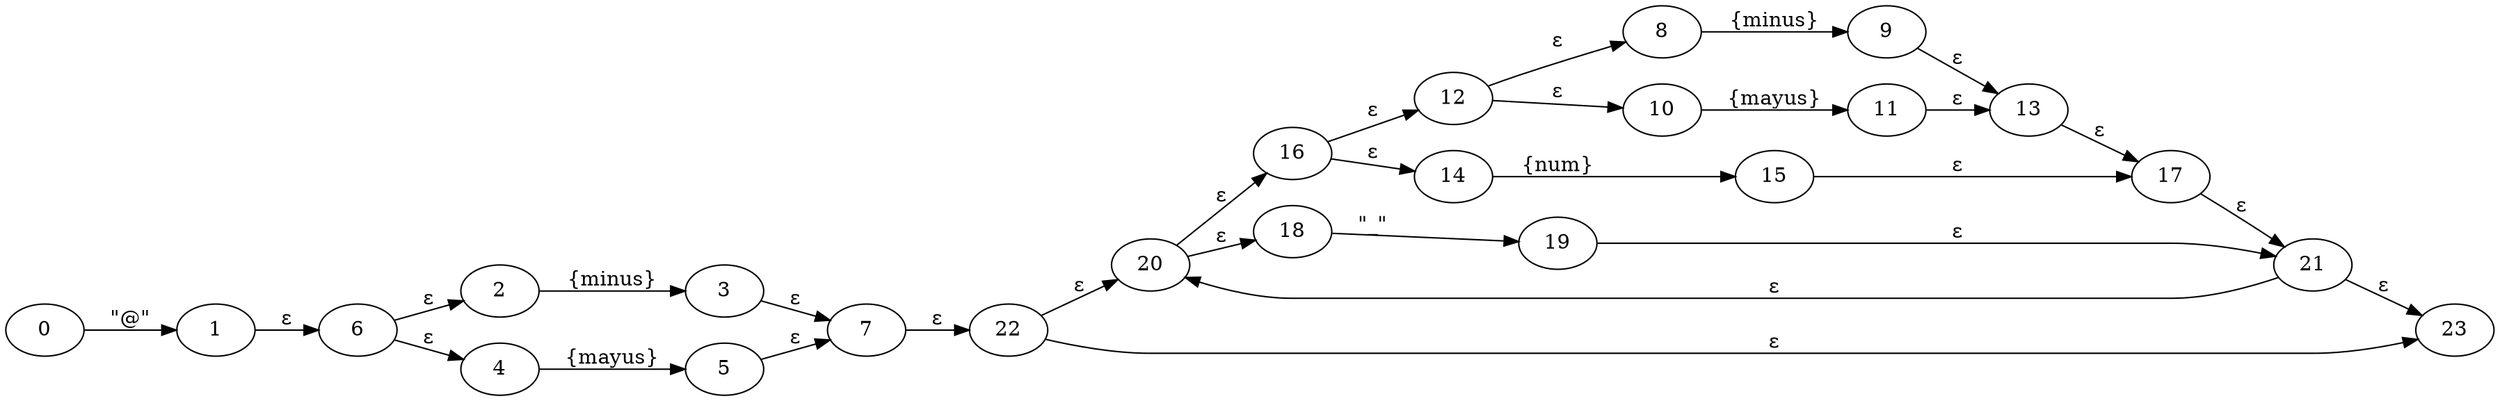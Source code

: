 digraph {
  rankdir = LR; 0->1 [label="\"@\""];
 2->3 [label="{minus}"];
 4->5 [label="{mayus}"];
 6->2 [label="ε"];
 6->4 [label="ε"];
 3->7 [label="ε"];
 5->7 [label="ε"];
 1->6 [label="ε"];
 8->9 [label="{minus}"];
 10->11 [label="{mayus}"];
 12->8 [label="ε"];
 12->10 [label="ε"];
 9->13 [label="ε"];
 11->13 [label="ε"];
 14->15 [label="{num}"];
 16->12 [label="ε"];
 16->14 [label="ε"];
 13->17 [label="ε"];
 15->17 [label="ε"];
 18->19 [label="\"_\""];
 20->16 [label="ε"];
 20->18 [label="ε"];
 17->21 [label="ε"];
 19->21 [label="ε"];
 22->20 [label="ε"];
 21->23 [label="ε"];
 21->20 [label="ε"];
 22->23 [label="ε"];
 7->22 [label="ε"];
}
